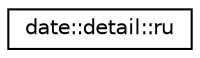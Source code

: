 digraph "Graphical Class Hierarchy"
{
 // LATEX_PDF_SIZE
  edge [fontname="Helvetica",fontsize="10",labelfontname="Helvetica",labelfontsize="10"];
  node [fontname="Helvetica",fontsize="10",shape=record];
  rankdir="LR";
  Node0 [label="date::detail::ru",height=0.2,width=0.4,color="black", fillcolor="white", style="filled",URL="$structdate_1_1detail_1_1ru.html",tooltip=" "];
}
